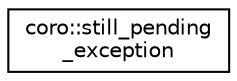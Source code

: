 digraph "Graphical Class Hierarchy"
{
 // LATEX_PDF_SIZE
  edge [fontname="Helvetica",fontsize="10",labelfontname="Helvetica",labelfontsize="10"];
  node [fontname="Helvetica",fontsize="10",shape=record];
  rankdir="LR";
  Node0 [label="coro::still_pending\l_exception",height=0.2,width=0.4,color="black", fillcolor="white", style="filled",URL="$classcoro_1_1still__pending__exception.html",tooltip="Exception is thrown on attempt to retrieve promise when the future is already pending."];
}
